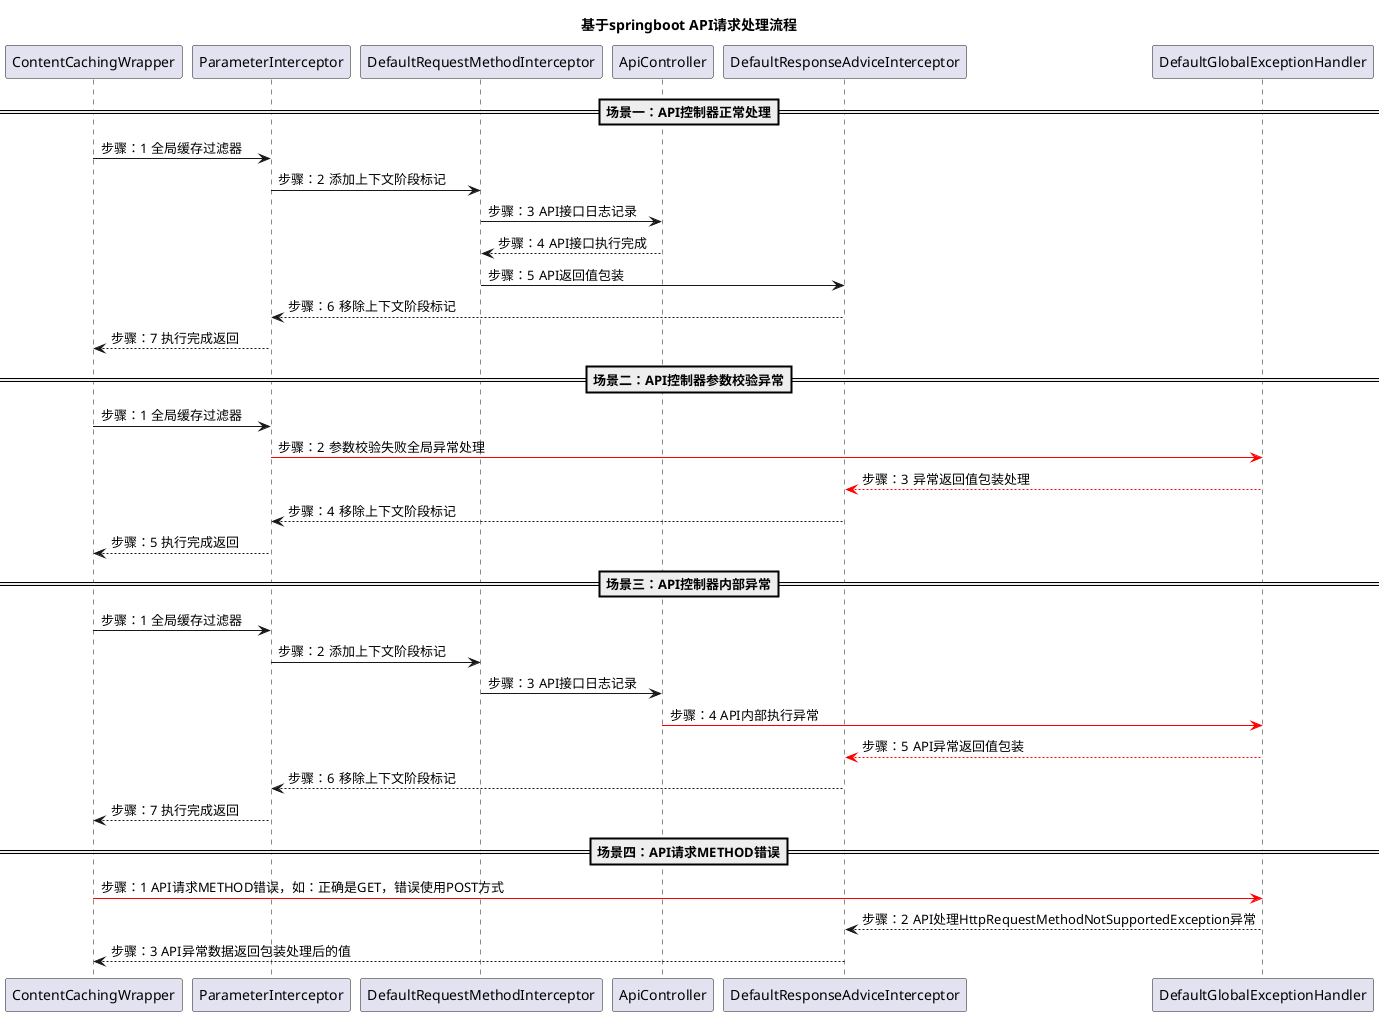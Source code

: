 @startuml
'https://plantuml.com/sequence-diagram

autonumber
title 基于springboot API请求处理流程
/'
API控制器正常处理
'/
==场景一：API控制器正常处理==
autonumber 1 1 "步骤："
ContentCachingWrapper -> ParameterInterceptor:全局缓存过滤器
ParameterInterceptor -> DefaultRequestMethodInterceptor:添加上下文阶段标记
DefaultRequestMethodInterceptor -> ApiController:API接口日志记录
DefaultRequestMethodInterceptor <-- ApiController:API接口执行完成
DefaultResponseAdviceInterceptor <- DefaultRequestMethodInterceptor:API返回值包装
ParameterInterceptor <-- DefaultResponseAdviceInterceptor:移除上下文阶段标记
ContentCachingWrapper <-- ParameterInterceptor:执行完成返回
/'
API控制器参数校验异常
'/
==场景二：API控制器参数校验异常==
autonumber 1 1 "步骤："
ContentCachingWrapper -> ParameterInterceptor:全局缓存过滤器
ParameterInterceptor -[#red]> DefaultGlobalExceptionHandler:参数校验失败全局异常处理
DefaultResponseAdviceInterceptor <-[#red]- DefaultGlobalExceptionHandler:异常返回值包装处理
ParameterInterceptor <-- DefaultResponseAdviceInterceptor:移除上下文阶段标记
ContentCachingWrapper <-- ParameterInterceptor:执行完成返回
/'
API控制器内部异常
'/
==场景三：API控制器内部异常==
autonumber 1 1 "步骤："
ContentCachingWrapper -> ParameterInterceptor:全局缓存过滤器
ParameterInterceptor -> DefaultRequestMethodInterceptor:添加上下文阶段标记
DefaultRequestMethodInterceptor -> ApiController:API接口日志记录
DefaultGlobalExceptionHandler <[#red]- ApiController:API内部执行异常
DefaultResponseAdviceInterceptor <[#red]-- DefaultGlobalExceptionHandler:API异常返回值包装
ParameterInterceptor <-- DefaultResponseAdviceInterceptor:移除上下文阶段标记
ContentCachingWrapper <-- ParameterInterceptor:执行完成返回
/'
API请求METHOD错误
'/
==场景四：API请求METHOD错误==
autonumber 1 1 "步骤："
ContentCachingWrapper -[#red]> DefaultGlobalExceptionHandler:API请求METHOD错误，如：正确是GET，错误使用POST方式
DefaultResponseAdviceInterceptor <-- DefaultGlobalExceptionHandler:API处理HttpRequestMethodNotSupportedException异常
ContentCachingWrapper <-- DefaultResponseAdviceInterceptor:API异常数据返回包装处理后的值
@enduml